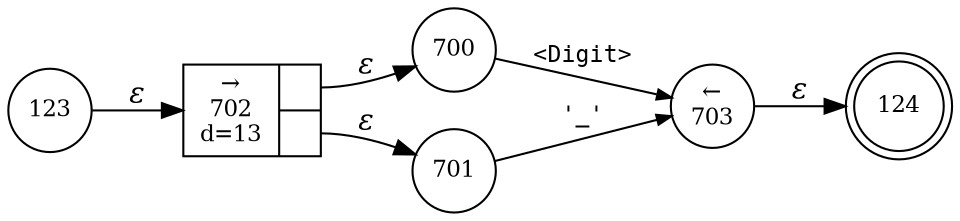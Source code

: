 digraph ATN {
rankdir=LR;
s124[fontsize=11, label="124", shape=doublecircle, fixedsize=true, width=.6];
s123[fontsize=11,label="123", shape=circle, fixedsize=true, width=.55, peripheries=1];
s700[fontsize=11,label="700", shape=circle, fixedsize=true, width=.55, peripheries=1];
s701[fontsize=11,label="701", shape=circle, fixedsize=true, width=.55, peripheries=1];
s702[fontsize=11,label="{&rarr;\n702\nd=13|{<p0>|<p1>}}", shape=record, fixedsize=false, peripheries=1];
s703[fontsize=11,label="&larr;\n703", shape=circle, fixedsize=true, width=.55, peripheries=1];
s123 -> s702 [fontname="Times-Italic", label="&epsilon;"];
s702:p0 -> s700 [fontname="Times-Italic", label="&epsilon;"];
s702:p1 -> s701 [fontname="Times-Italic", label="&epsilon;"];
s700 -> s703 [fontsize=11, fontname="Courier", arrowsize=.7, label = "<Digit>", arrowhead = normal];
s701 -> s703 [fontsize=11, fontname="Courier", arrowsize=.7, label = "'_'", arrowhead = normal];
s703 -> s124 [fontname="Times-Italic", label="&epsilon;"];
}